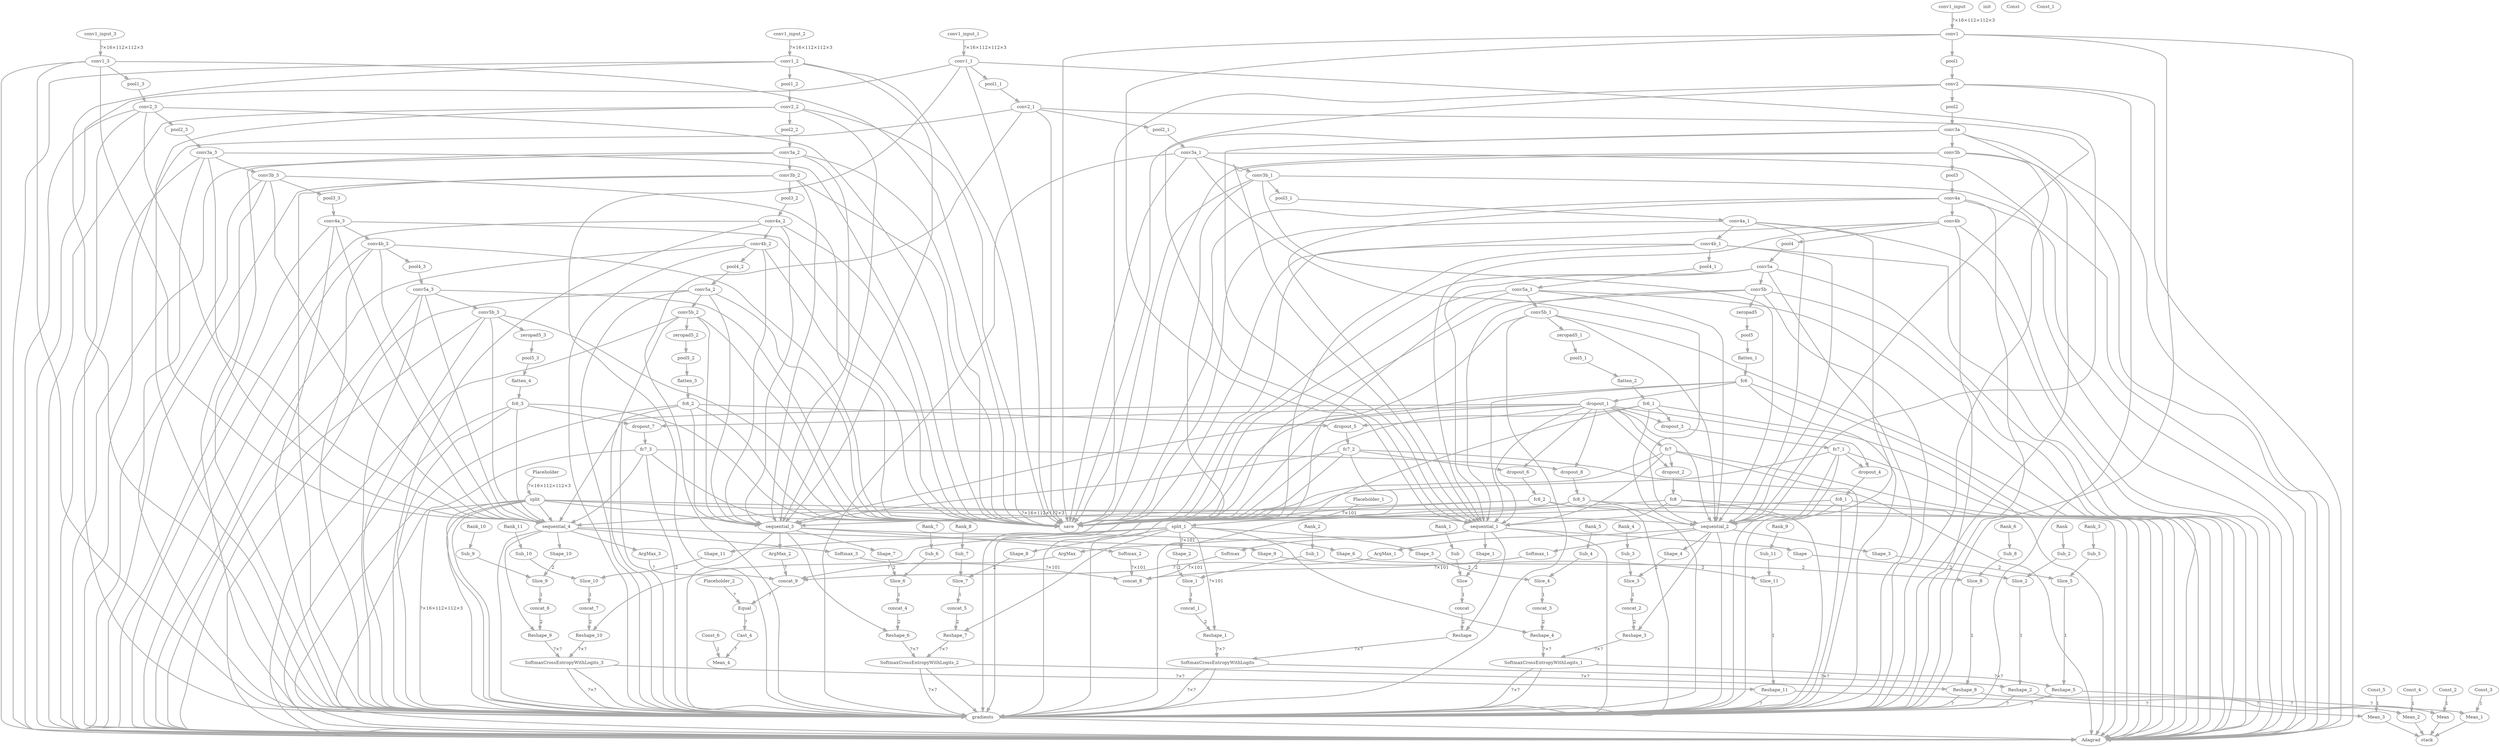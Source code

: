digraph G {
	graph [color=white fillcolor=white fontcolor="#414141" style=rounded]
	node [color="#aaaaaa" fillcolor=white fontcolor="#414141" penwidth=2 style=filled]
	edge [arrowsize=1.2 color="#aaaaaa" fontcolor="#414141" penwidth=2.5]
	conv1_input_2 [label=conv1_input_2]
	init [label=init]
	Reshape_5 [label=Reshape_5]
	Sub_7 [label=Sub_7]
	Slice_4 [label=Slice_4]
	SoftmaxCrossEntropyWithLogits_2 [label=SoftmaxCrossEntropyWithLogits_2]
	Equal [label=Equal]
	zeropad5 [label=zeropad5]
	Reshape_1 [label=Reshape_1]
	conv4a_1 [label=conv4a_1]
	fc6_3 [label=fc6_3]
	pool2_3 [label=pool2_3]
	Placeholder_1 [label=Placeholder_1]
	dropout_5 [label=dropout_5]
	conv5b_3 [label=conv5b_3]
	zeropad5_1 [label=zeropad5_1]
	Const_6 [label=Const_6]
	Const [label=Const]
	conv1_input [label=conv1_input]
	conv1_input_1 [label=conv1_input_1]
	concat_1 [label=concat_1]
	Reshape [label=Reshape]
	Rank_11 [label=Rank_11]
	Const_4 [label=Const_4]
	pool4_3 [label=pool4_3]
	Slice_2 [label=Slice_2]
	Sub_11 [label=Sub_11]
	concat_7 [label=concat_7]
	Shape_5 [label=Shape_5]
	conv4b_1 [label=conv4b_1]
	fc8_2 [label=fc8_2]
	conv3a_2 [label=conv3a_2]
	conv4b_3 [label=conv4b_3]
	Sub_1 [label=Sub_1]
	Reshape_8 [label=Reshape_8]
	Reshape_6 [label=Reshape_6]
	Const_3 [label=Const_3]
	fc8_1 [label=fc8_1]
	stack [label=stack]
	Mean_2 [label=Mean_2]
	conv4a [label=conv4a]
	flatten_1 [label=flatten_1]
	concat_4 [label=concat_4]
	pool2 [label=pool2]
	conv3a_3 [label=conv3a_3]
	ArgMax_2 [label=ArgMax_2]
	flatten_4 [label=flatten_4]
	Placeholder_2 [label=Placeholder_2]
	pool1 [label=pool1]
	fc8 [label=fc8]
	dropout_1 [label=dropout_1]
	fc6_1 [label=fc6_1]
	save [label=save]
	gradients [label=gradients]
	Shape_7 [label=Shape_7]
	ArgMax [label=ArgMax]
	pool5_3 [label=pool5_3]
	conv3a [label=conv3a]
	Adagrad [label=Adagrad]
	conv5a [label=conv5a]
	pool5_1 [label=pool5_1]
	Sub_4 [label=Sub_4]
	conv1_2 [label=conv1_2]
	Rank_4 [label=Rank_4]
	Sub_3 [label=Sub_3]
	Softmax_2 [label=Softmax_2]
	pool3_3 [label=pool3_3]
	Rank_2 [label=Rank_2]
	dropout_4 [label=dropout_4]
	Reshape_11 [label=Reshape_11]
	Mean [label=Mean]
	dropout_6 [label=dropout_6]
	conv4a_3 [label=conv4a_3]
	conv5a_2 [label=conv5a_2]
	Const_2 [label=Const_2]
	pool3_1 [label=pool3_1]
	conv1 [label=conv1]
	split_1 [label=split_1]
	dropout_7 [label=dropout_7]
	concat_3 [label=concat_3]
	ArgMax_3 [label=ArgMax_3]
	conv4b [label=conv4b]
	Const_5 [label=Const_5]
	Mean_3 [label=Mean_3]
	Rank [label=Rank]
	Rank_8 [label=Rank_8]
	dropout_2 [label=dropout_2]
	Rank_3 [label=Rank_3]
	pool4_1 [label=pool4_1]
	Softmax_3 [label=Softmax_3]
	Slice_8 [label=Slice_8]
	sequential_1 [label=sequential_1]
	pool5_2 [label=pool5_2]
	conv3b [label=conv3b]
	Rank_7 [label=Rank_7]
	Slice_3 [label=Slice_3]
	Shape_4 [label=Shape_4]
	flatten_3 [label=flatten_3]
	conv5b_1 [label=conv5b_1]
	fc7_1 [label=fc7_1]
	fc6_2 [label=fc6_2]
	sequential_2 [label=sequential_2]
	Slice_7 [label=Slice_7]
	Sub_9 [label=Sub_9]
	pool3 [label=pool3]
	conv4a_2 [label=conv4a_2]
	SoftmaxCrossEntropyWithLogits [label=SoftmaxCrossEntropyWithLogits]
	conv5b [label=conv5b]
	Rank_9 [label=Rank_9]
	conv5b_2 [label=conv5b_2]
	pool2_1 [label=pool2_1]
	concat_8 [label=concat_8]
	pool3_2 [label=pool3_2]
	Reshape_3 [label=Reshape_3]
	concat_5 [label=concat_5]
	Placeholder [label=Placeholder]
	Slice_1 [label=Slice_1]
	conv5a_3 [label=conv5a_3]
	Slice_5 [label=Slice_5]
	Cast_4 [label=Cast_4]
	concat_6 [label=concat_6]
	fc7 [label=fc7]
	Slice_10 [label=Slice_10]
	Shape_10 [label=Shape_10]
	conv1_input_3 [label=conv1_input_3]
	Reshape_9 [label=Reshape_9]
	zeropad5_2 [label=zeropad5_2]
	fc8_3 [label=fc8_3]
	Reshape_4 [label=Reshape_4]
	Sub_5 [label=Sub_5]
	conv2_2 [label=conv2_2]
	pool1_3 [label=pool1_3]
	Slice_11 [label=Slice_11]
	Shape_11 [label=Shape_11]
	Softmax [label=Softmax]
	Mean_1 [label=Mean_1]
	Rank_5 [label=Rank_5]
	pool5 [label=pool5]
	Sub [label=Sub]
	Shape_9 [label=Shape_9]
	conv5a_1 [label=conv5a_1]
	Slice_9 [label=Slice_9]
	concat_9 [label=concat_9]
	conv3b_3 [label=conv3b_3]
	Shape_8 [label=Shape_8]
	Sub_8 [label=Sub_8]
	zeropad5_3 [label=zeropad5_3]
	Shape [label=Shape]
	Slice [label=Slice]
	SoftmaxCrossEntropyWithLogits_3 [label=SoftmaxCrossEntropyWithLogits_3]
	Softmax_1 [label=Softmax_1]
	SoftmaxCrossEntropyWithLogits_1 [label=SoftmaxCrossEntropyWithLogits_1]
	Sub_6 [label=Sub_6]
	Shape_3 [label=Shape_3]
	conv2 [label=conv2]
	Rank_6 [label=Rank_6]
	split [label=split]
	sequential_3 [label=sequential_3]
	Reshape_10 [label=Reshape_10]
	pool4_2 [label=pool4_2]
	Mean_4 [label=Mean_4]
	dropout_3 [label=dropout_3]
	Shape_6 [label=Shape_6]
	dropout_8 [label=dropout_8]
	conv3a_1 [label=conv3a_1]
	conv3b_1 [label=conv3b_1]
	Shape_1 [label=Shape_1]
	pool1_1 [label=pool1_1]
	Sub_10 [label=Sub_10]
	fc6 [label=fc6]
	ArgMax_1 [label=ArgMax_1]
	pool2_2 [label=pool2_2]
	Const_1 [label=Const_1]
	Slice_6 [label=Slice_6]
	Reshape_7 [label=Reshape_7]
	Rank_1 [label=Rank_1]
	fc7_2 [label=fc7_2]
	conv1_1 [label=conv1_1]
	sequential_4 [label=sequential_4]
	Rank_10 [label=Rank_10]
	conv2_3 [label=conv2_3]
	pool4 [label=pool4]
	concat_2 [label=concat_2]
	conv2_1 [label=conv2_1]
	conv4b_2 [label=conv4b_2]
	Reshape_2 [label=Reshape_2]
	flatten_2 [label=flatten_2]
	fc7_3 [label=fc7_3]
	concat [label=concat]
	Shape_2 [label=Shape_2]
	pool1_2 [label=pool1_2]
	conv3b_2 [label=conv3b_2]
	conv1_3 [label=conv1_3]
	Sub_2 [label=Sub_2]
	Rank_8 -> Sub_7 [label=""]
	Shape_5 -> Slice_4 [label=2]
	Sub_4 -> Slice_4 [label=""]
	Reshape_6 -> SoftmaxCrossEntropyWithLogits_2 [label="?×?"]
	Reshape_7 -> SoftmaxCrossEntropyWithLogits_2 [label="?×?"]
	concat_9 -> Equal [label="?"]
	Placeholder_2 -> Equal [label="?"]
	conv5b -> zeropad5
	concat_1 -> Reshape_1 [label=2]
	split_1 -> Reshape_1 [label="?×101"]
	pool3_1 -> conv4a_1
	flatten_4 -> fc6_3
	conv2_3 -> pool2_3
	conv5a_1 -> conv5b_1
	fc6_2 -> dropout_5
	dropout_1 -> dropout_5
	conv5a_3 -> conv5b_3
	conv5b_1 -> zeropad5_1
	conv1_1 -> pool1_1
	Slice_1 -> concat_1 [label=1]
	sequential_1 -> Reshape
	concat -> Reshape [label=2]
	conv4b_3 -> pool4_3
	Sub_2 -> Slice_2 [label=""]
	Shape -> Slice_2 [label=2]
	Rank_9 -> Sub_11 [label=""]
	Slice_10 -> concat_7 [label=1]
	split_1:1 -> Shape_5
	conv4a_1 -> conv4b_1
	dropout_6 -> fc8_2
	pool2_2 -> conv3a_2
	SoftmaxCrossEntropyWithLogits_2 -> Reshape_8 [label="?×?"]
	Slice_8 -> Reshape_8 [label=1]
	concat_4 -> Reshape_6 [label=2]
	sequential_3 -> Reshape_6
	pool4 -> conv5a
	Slice_6 -> concat_4 [label=1]
	Reshape_8 -> Mean_2 [label="?"]
	Const_4 -> Mean_2 [label=1]
	pool3 -> conv4a
	pool5 -> flatten_1
	dropout_4 -> fc8_1
	conv2 -> pool2
	pool2_3 -> conv3a_3
	sequential_3 -> ArgMax_2
	pool5_3 -> flatten_4
	conv1 -> pool1
	sequential_4 -> ArgMax_3
	fc6 -> dropout_1
	flatten_2 -> fc6_1
	conv5b_1 -> save
	fc7_1 -> save
	conv3a -> save
	fc6_2 -> save
	conv3b_3 -> save
	fc8 -> save
	fc6_3 -> save
	conv1_2 -> save
	conv5b -> save
	conv5b_2 -> save
	conv5b_3 -> save
	conv4a_1 -> save
	conv3a_1 -> save
	fc6 -> save
	conv4a_3 -> save
	conv5a_2 -> save
	conv5a_3 -> save
	conv3b_1 -> save
	fc7 -> save
	conv1_1 -> save
	fc7_2 -> save
	conv1 -> save
	conv4b_1 -> save
	fc8_2 -> save
	conv4b_3 -> save
	conv2_3 -> save
	conv3a_2 -> save
	fc8_3 -> save
	conv4a_2 -> save
	conv2_2 -> save
	conv2_1 -> save
	conv5a -> save
	conv4b_2 -> save
	conv4b -> save
	fc8_1 -> save
	fc7_3 -> save
	conv4a -> save
	conv5a_1 -> save
	conv2 -> save
	conv3a_3 -> save
	conv3b_2 -> save
	conv1_3 -> save
	conv3b -> save
	fc6_1 -> save
	conv5b_1 -> gradients
	SoftmaxCrossEntropyWithLogits_3 -> gradients [label="?×?"]
	fc7_1 -> gradients
	conv3a -> gradients
	fc6_2 -> gradients
	sequential_2 -> gradients
	conv3b_3 -> gradients
	split:3 -> gradients
	SoftmaxCrossEntropyWithLogits_2 -> gradients [label="?×?"]
	fc8 -> gradients
	sequential_3 -> gradients
	split:2 -> gradients
	split -> gradients [label="?×16×112×112×3"]
	fc6_3 -> gradients
	split:1 -> gradients
	SoftmaxCrossEntropyWithLogits_3:1 -> gradients
	conv1_2 -> gradients
	SoftmaxCrossEntropyWithLogits -> gradients [label="?×?"]
	conv5b -> gradients
	conv5b_2 -> gradients
	Reshape_5 -> gradients [label="?"]
	conv5b_3 -> gradients
	conv4a_1 -> gradients
	conv3a_1 -> gradients
	Reshape_11 -> gradients [label="?"]
	fc6 -> gradients
	SoftmaxCrossEntropyWithLogits_1 -> gradients [label="?×?"]
	conv4a_3 -> gradients
	conv5a_2 -> gradients
	conv5a_3 -> gradients
	SoftmaxCrossEntropyWithLogits:1 -> gradients
	conv3b_1 -> gradients
	fc7 -> gradients
	conv1_1 -> gradients
	sequential_4 -> gradients
	fc7_2 -> gradients
	conv1 -> gradients
	conv4b_1 -> gradients
	fc8_2 -> gradients
	conv4b_3 -> gradients
	fc8_3 -> gradients
	conv2_3 -> gradients
	conv4a_2 -> gradients
	conv3a_2 -> gradients
	conv2_2 -> gradients
	conv2_1 -> gradients
	conv5a -> gradients
	conv4b_2 -> gradients
	conv4b -> gradients
	Reshape_8 -> gradients [label="?"]
	SoftmaxCrossEntropyWithLogits_1:1 -> gradients
	Reshape_2 -> gradients [label="?"]
	fc8_1 -> gradients
	fc7_3 -> gradients
	conv4a -> gradients
	conv5a_1 -> gradients
	conv2 -> gradients
	SoftmaxCrossEntropyWithLogits_2:1 -> gradients
	conv1_3 -> gradients
	conv3a_3 -> gradients
	conv3b_2 -> gradients
	sequential_1 -> gradients
	conv3b -> gradients
	fc6_1 -> gradients
	sequential_3 -> Shape_7
	sequential_1 -> ArgMax
	zeropad5_3 -> pool5_3
	pool2 -> conv3a
	gradients -> Adagrad
	conv5b_1 -> Adagrad
	fc7_1 -> Adagrad
	conv3a -> Adagrad
	fc6_2 -> Adagrad
	conv3b_3 -> Adagrad
	fc8 -> Adagrad
	fc6_3 -> Adagrad
	conv1_2 -> Adagrad
	conv5b -> Adagrad
	conv5b_2 -> Adagrad
	conv5b_3 -> Adagrad
	conv4a_1 -> Adagrad
	conv3a_1 -> Adagrad
	fc6 -> Adagrad
	conv4a_3 -> Adagrad
	conv5a_2 -> Adagrad
	conv5a_3 -> Adagrad
	conv3b_1 -> Adagrad
	fc7 -> Adagrad
	conv1_1 -> Adagrad
	fc7_2 -> Adagrad
	conv1 -> Adagrad
	conv4b_1 -> Adagrad
	fc8_2 -> Adagrad
	conv4b_3 -> Adagrad
	conv2_3 -> Adagrad
	fc8_3 -> Adagrad
	conv4a_2 -> Adagrad
	conv3a_2 -> Adagrad
	conv2_2 -> Adagrad
	conv2_1 -> Adagrad
	conv5a -> Adagrad
	conv4b_2 -> Adagrad
	conv4b -> Adagrad
	fc8_1 -> Adagrad
	fc7_3 -> Adagrad
	conv4a -> Adagrad
	conv5a_1 -> Adagrad
	conv2 -> Adagrad
	conv3a_3 -> Adagrad
	conv3b_2 -> Adagrad
	conv1_3 -> Adagrad
	conv3b -> Adagrad
	fc6_1 -> Adagrad
	conv3a_3 -> conv3b_3
	zeropad5_1 -> pool5_1
	pool4_1 -> conv5a_1
	flatten_3 -> fc6_2
	conv1_input_2 -> conv1_2 [label="?×16×112×112×3"]
	SoftmaxCrossEntropyWithLogits_1 -> Reshape_5 [label="?×?"]
	Slice_5 -> Reshape_5 [label=1]
	Rank_4 -> Sub_3 [label=""]
	sequential_3 -> Softmax_2
	conv3b_3 -> pool3_3
	fc7_1 -> dropout_4
	dropout_1 -> dropout_4
	Slice_11 -> Reshape_11 [label=1]
	SoftmaxCrossEntropyWithLogits_3 -> Reshape_11 [label="?×?"]
	dropout_1 -> dropout_6
	fc7_2 -> dropout_6
	pool3_3 -> conv4a_3
	pool4_2 -> conv5a_2
	conv3b_1 -> pool3_1
	conv1_input -> conv1 [label="?×16×112×112×3"]
	Placeholder_1 -> split_1 [label="?×101"]
	dropout_1 -> dropout_7
	fc6_3 -> dropout_7
	Slice_4 -> concat_3 [label=1]
	dropout_2 -> fc8
	conv4a -> conv4b
	Slice_9 -> concat_6 [label=1]
	Const_5 -> Mean_3 [label=1]
	Reshape_11 -> Mean_3 [label="?"]
	fc7 -> dropout_2
	dropout_1 -> dropout_2
	pool1 -> conv2
	conv4b_1 -> pool4_1
	sequential_4 -> Softmax_3
	Rank_6 -> Sub_8 [label=""]
	conv3b -> sequential_1
	conv5a -> sequential_1
	conv5b -> sequential_1
	fc7 -> sequential_1
	split -> sequential_1 [label="?×16×112×112×3"]
	conv1 -> sequential_1
	conv3a -> sequential_1
	conv4a -> sequential_1
	conv2 -> sequential_1
	fc8 -> sequential_1
	fc6 -> sequential_1
	dropout_1 -> sequential_1
	conv4b -> sequential_1
	zeropad5_2 -> pool5_2
	conv3a -> conv3b
	Shape_4 -> Slice_3 [label=2]
	Sub_3 -> Slice_3 [label=""]
	sequential_2 -> Shape_4
	pool5_2 -> flatten_3
	dropout_3 -> fc7_1
	Rank_2 -> Sub_1 [label=""]
	split:1 -> sequential_2
	fc6_1 -> sequential_2
	conv5b_1 -> sequential_2
	conv3b_1 -> sequential_2
	fc7_1 -> sequential_2
	fc8_1 -> sequential_2
	conv1_1 -> sequential_2
	conv4a_1 -> sequential_2
	conv5a_1 -> sequential_2
	conv3a_1 -> sequential_2
	conv4b_1 -> sequential_2
	dropout_1 -> sequential_2
	conv2_1 -> sequential_2
	Shape_8 -> Slice_7 [label=2]
	Sub_7 -> Slice_7 [label=""]
	Rank_10 -> Sub_9 [label=""]
	conv3b -> pool3
	SoftmaxCrossEntropyWithLogits -> Reshape_2 [label="?×?"]
	Slice_2 -> Reshape_2 [label=1]
	Reshape_1 -> SoftmaxCrossEntropyWithLogits [label="?×?"]
	Reshape -> SoftmaxCrossEntropyWithLogits [label="?×?"]
	conv5a -> conv5b
	conv5a_2 -> conv5b_2
	conv2_1 -> pool2_1
	Softmax_2 -> concat_8 [label="?×101"]
	Softmax -> concat_8 [label="?×101"]
	Softmax_1 -> concat_8 [label="?×101"]
	Softmax_3 -> concat_8 [label="?×101"]
	conv3b_2 -> pool3_2
	sequential_2 -> Reshape_3
	concat_2 -> Reshape_3 [label=2]
	Slice_7 -> concat_5 [label=1]
	Sub_1 -> Slice_1 [label=""]
	Shape_2 -> Slice_1 [label=2]
	pool4_3 -> conv5a_3
	Sub_5 -> Slice_5 [label=""]
	Shape_3 -> Slice_5 [label=2]
	Equal -> Cast_4 [label="?"]
	sequential_4 -> Shape_9
	dropout_1 -> fc7
	Shape_11 -> Slice_10 [label=2]
	Sub_10 -> Slice_10 [label=""]
	sequential_4 -> Shape_10
	concat_6 -> Reshape_9 [label=2]
	sequential_4 -> Reshape_9
	conv4a_3 -> conv4b_3
	dropout_8 -> fc8_3
	concat_3 -> Reshape_4 [label=2]
	split_1:1 -> Reshape_4
	Rank_3 -> Sub_5 [label=""]
	pool1_2 -> conv2_2
	conv1_3 -> pool1_3
	Shape_9 -> Slice_11 [label=2]
	Sub_11 -> Slice_11 [label=""]
	split_1:3 -> Shape_11
	sequential_1 -> Softmax
	Const_3 -> Mean_1 [label=1]
	Reshape_5 -> Mean_1 [label="?"]
	zeropad5 -> pool5
	dropout_5 -> fc7_2
	Rank_1 -> Sub [label=""]
	sequential_1 -> Shape
	Rank_5 -> Sub_4 [label=""]
	Shape_10 -> Slice_9 [label=2]
	Sub_9 -> Slice_9 [label=""]
	ArgMax_2 -> concat_9 [label="?"]
	ArgMax_3 -> concat_9 [label="?"]
	ArgMax_1 -> concat_9 [label="?"]
	ArgMax -> concat_9 [label="?"]
	sequential_2 -> Shape_3
	split_1:2 -> Shape_8
	pool5_1 -> flatten_2
	Shape_6 -> Slice_8 [label=2]
	Sub_8 -> Slice_8 [label=""]
	conv5b_3 -> zeropad5_3
	Shape_1 -> Slice [label=2]
	Sub -> Slice [label=""]
	Reshape_10 -> SoftmaxCrossEntropyWithLogits_3 [label="?×?"]
	Reshape_9 -> SoftmaxCrossEntropyWithLogits_3 [label="?×?"]
	sequential_2 -> Softmax_1
	Reshape_4 -> SoftmaxCrossEntropyWithLogits_1 [label="?×?"]
	Reshape_3 -> SoftmaxCrossEntropyWithLogits_1 [label="?×?"]
	dropout_7 -> fc7_3
	conv5b_2 -> zeropad5_2
	Placeholder -> split [label="?×16×112×112×3"]
	conv4b_2 -> sequential_3
	conv1_2 -> sequential_3
	split:2 -> sequential_3
	conv3a_2 -> sequential_3
	conv5b_2 -> sequential_3
	fc7_2 -> sequential_3
	dropout_1 -> sequential_3
	fc6_2 -> sequential_3
	fc8_2 -> sequential_3
	conv3b_2 -> sequential_3
	conv4a_2 -> sequential_3
	conv2_2 -> sequential_3
	conv5a_2 -> sequential_3
	split_1:3 -> Reshape_10
	concat_7 -> Reshape_10 [label=2]
	conv4b_2 -> pool4_2
	Cast_4 -> Mean_4 [label="?"]
	Const_6 -> Mean_4 [label=1]
	dropout_1 -> dropout_3
	fc6_1 -> dropout_3
	sequential_3 -> Shape_6
	fc7_3 -> dropout_8
	dropout_1 -> dropout_8
	pool2_1 -> conv3a_1
	conv3a_1 -> conv3b_1
	sequential_1 -> Shape_1
	Rank_11 -> Sub_10 [label=""]
	flatten_1 -> fc6
	split_1 -> Shape_2 [label="?×101"]
	conv2_2 -> pool2_2
	Sub_6 -> Slice_6 [label=""]
	Shape_7 -> Slice_6 [label=2]
	concat_5 -> Reshape_7 [label=2]
	split_1:2 -> Reshape_7
	Const_2 -> Mean [label=1]
	Reshape_2 -> Mean [label="?"]
	conv1_input_1 -> conv1_1 [label="?×16×112×112×3"]
	conv5a_3 -> sequential_4
	fc6_3 -> sequential_4
	fc8_3 -> sequential_4
	conv5b_3 -> sequential_4
	fc7_3 -> sequential_4
	conv3b_3 -> sequential_4
	conv3a_3 -> sequential_4
	split:3 -> sequential_4
	conv4b_3 -> sequential_4
	conv2_3 -> sequential_4
	conv1_3 -> sequential_4
	dropout_1 -> sequential_4
	conv4a_3 -> sequential_4
	pool1_3 -> conv2_3
	pool3_2 -> conv4a_2
	Slice_3 -> concat_2 [label=1]
	pool1_1 -> conv2_1
	conv4a_2 -> conv4b_2
	Mean -> stack [label=""]
	Mean_3 -> stack [label=""]
	Mean_1 -> stack [label=""]
	Mean_2 -> stack [label=""]
	conv4b -> pool4
	Rank_7 -> Sub_6 [label=""]
	Slice -> concat [label=1]
	sequential_2 -> ArgMax_1
	conv1_2 -> pool1_2
	conv3a_2 -> conv3b_2
	conv1_input_3 -> conv1_3 [label="?×16×112×112×3"]
	Rank -> Sub_2 [label=""]
}
